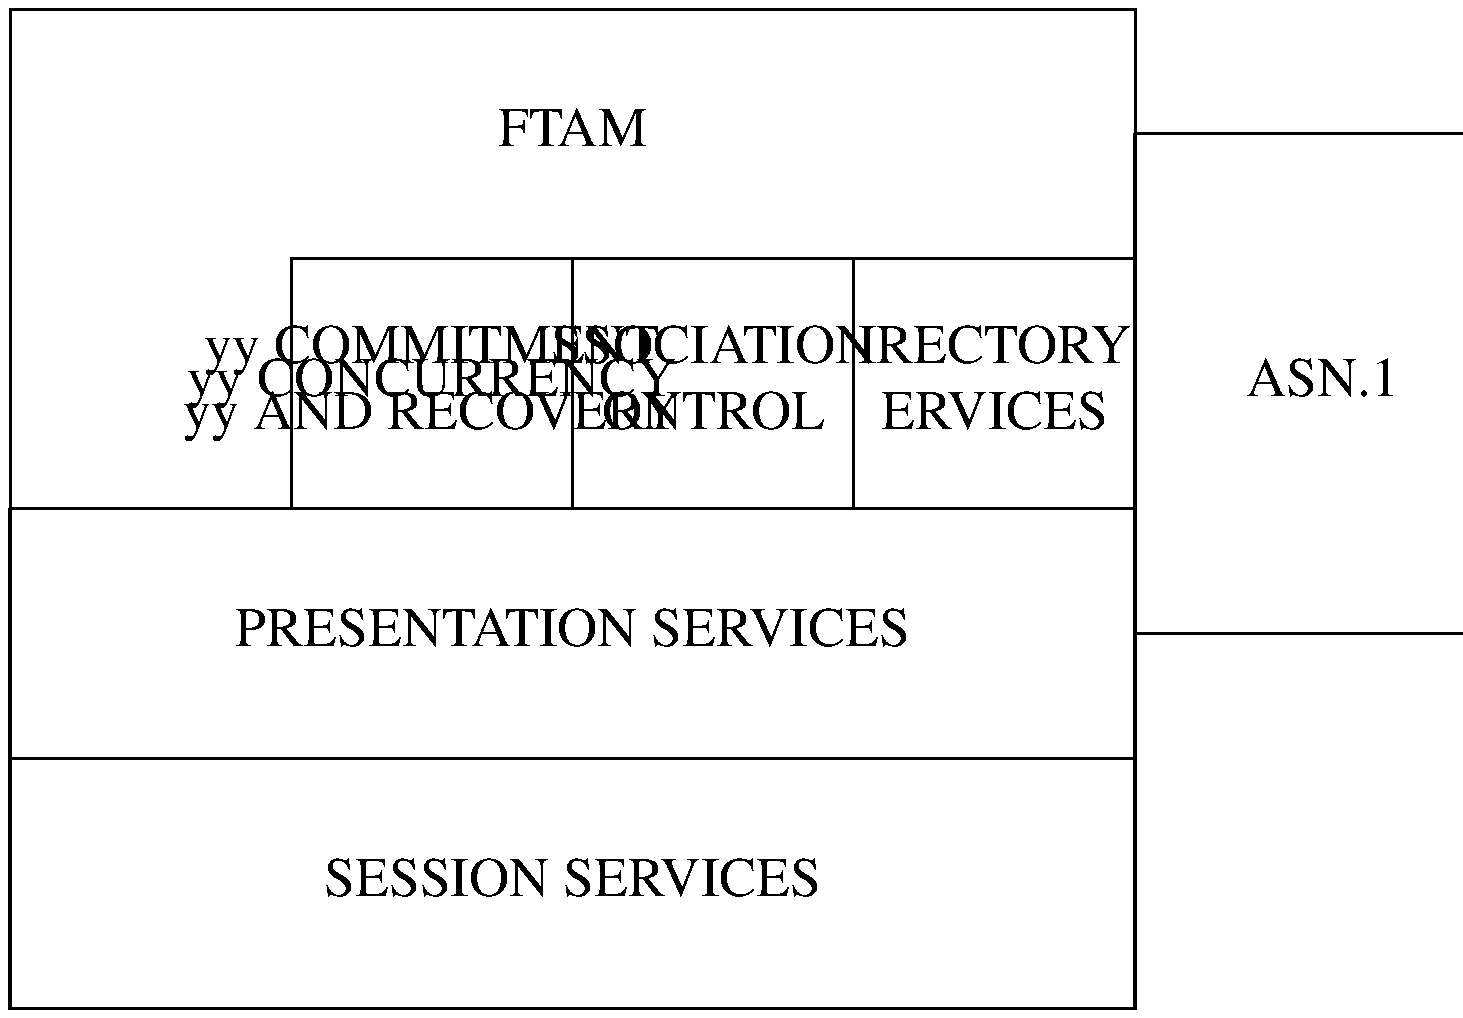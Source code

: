 .PS 7.5i
.ps 20
## figure 4
B1:	box "SESSION SERVICES" width 3*boxwid
B2:	box "PRESENTATION SERVICES" width 3*boxwid with .sw at B1.nw
B3:	box "ASN.1" with .se at (B1.ne.x+boxwid, B1.ne.y+boxht/2) \
		height 2*boxht
B4:	box "\xx DIRECTORY" "" "\xx SERVICES" \
		with .se at B2.ne width boxwid*3/4
B6:	box "\xx ASSOCIATION" "" "\xx CONTROL" \
		with .ne at B4.nw width boxwid*3/4
B7:	box "\yy COMMITMENT" "\yy CONCURRENCY" "\yy AND RECOVERY" \
		with .ne at B6.nw width boxwid*3/4
##
	line from B2.nw \
	     to (B2.nw.x, B3.n.y+boxht/2) \
	     to (B3.nw.x, B3.n.y+boxht/2) \
	     to B3.nw
B5:	box invis width 3*boxwid height B3.n.y+boxht/2-B2.nw.y \
	    with .sw at B2.nw
	move to (B5.n.x, B5.n.y-lineht/2); "FTAM"
##
.PE
